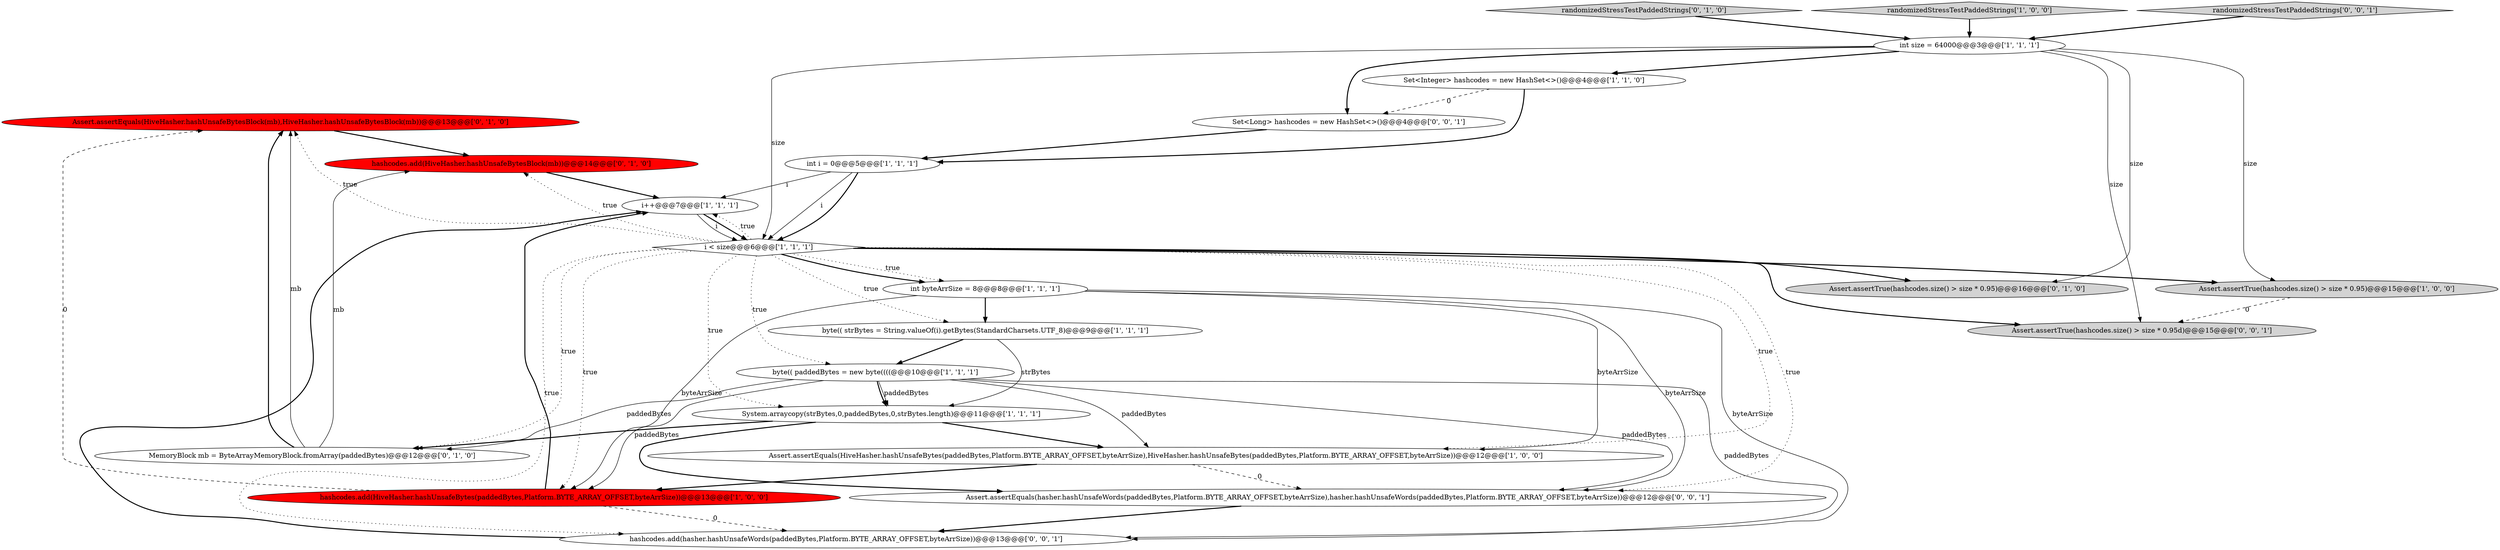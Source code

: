 digraph {
14 [style = filled, label = "Assert.assertEquals(HiveHasher.hashUnsafeBytesBlock(mb),HiveHasher.hashUnsafeBytesBlock(mb))@@@13@@@['0', '1', '0']", fillcolor = red, shape = ellipse image = "AAA1AAABBB2BBB"];
18 [style = filled, label = "Set<Long> hashcodes = new HashSet<>()@@@4@@@['0', '0', '1']", fillcolor = white, shape = ellipse image = "AAA0AAABBB3BBB"];
9 [style = filled, label = "byte(( strBytes = String.valueOf(i).getBytes(StandardCharsets.UTF_8)@@@9@@@['1', '1', '1']", fillcolor = white, shape = ellipse image = "AAA0AAABBB1BBB"];
16 [style = filled, label = "randomizedStressTestPaddedStrings['0', '1', '0']", fillcolor = lightgray, shape = diamond image = "AAA0AAABBB2BBB"];
10 [style = filled, label = "Assert.assertEquals(HiveHasher.hashUnsafeBytes(paddedBytes,Platform.BYTE_ARRAY_OFFSET,byteArrSize),HiveHasher.hashUnsafeBytes(paddedBytes,Platform.BYTE_ARRAY_OFFSET,byteArrSize))@@@12@@@['1', '0', '0']", fillcolor = white, shape = ellipse image = "AAA0AAABBB1BBB"];
12 [style = filled, label = "hashcodes.add(HiveHasher.hashUnsafeBytes(paddedBytes,Platform.BYTE_ARRAY_OFFSET,byteArrSize))@@@13@@@['1', '0', '0']", fillcolor = red, shape = ellipse image = "AAA1AAABBB1BBB"];
17 [style = filled, label = "MemoryBlock mb = ByteArrayMemoryBlock.fromArray(paddedBytes)@@@12@@@['0', '1', '0']", fillcolor = white, shape = ellipse image = "AAA0AAABBB2BBB"];
13 [style = filled, label = "Assert.assertTrue(hashcodes.size() > size * 0.95)@@@16@@@['0', '1', '0']", fillcolor = lightgray, shape = ellipse image = "AAA0AAABBB2BBB"];
15 [style = filled, label = "hashcodes.add(HiveHasher.hashUnsafeBytesBlock(mb))@@@14@@@['0', '1', '0']", fillcolor = red, shape = ellipse image = "AAA1AAABBB2BBB"];
6 [style = filled, label = "randomizedStressTestPaddedStrings['1', '0', '0']", fillcolor = lightgray, shape = diamond image = "AAA0AAABBB1BBB"];
2 [style = filled, label = "System.arraycopy(strBytes,0,paddedBytes,0,strBytes.length)@@@11@@@['1', '1', '1']", fillcolor = white, shape = ellipse image = "AAA0AAABBB1BBB"];
7 [style = filled, label = "int size = 64000@@@3@@@['1', '1', '1']", fillcolor = white, shape = ellipse image = "AAA0AAABBB1BBB"];
5 [style = filled, label = "i < size@@@6@@@['1', '1', '1']", fillcolor = white, shape = diamond image = "AAA0AAABBB1BBB"];
11 [style = filled, label = "Set<Integer> hashcodes = new HashSet<>()@@@4@@@['1', '1', '0']", fillcolor = white, shape = ellipse image = "AAA0AAABBB1BBB"];
19 [style = filled, label = "Assert.assertTrue(hashcodes.size() > size * 0.95d)@@@15@@@['0', '0', '1']", fillcolor = lightgray, shape = ellipse image = "AAA0AAABBB3BBB"];
1 [style = filled, label = "i++@@@7@@@['1', '1', '1']", fillcolor = white, shape = ellipse image = "AAA0AAABBB1BBB"];
21 [style = filled, label = "Assert.assertEquals(hasher.hashUnsafeWords(paddedBytes,Platform.BYTE_ARRAY_OFFSET,byteArrSize),hasher.hashUnsafeWords(paddedBytes,Platform.BYTE_ARRAY_OFFSET,byteArrSize))@@@12@@@['0', '0', '1']", fillcolor = white, shape = ellipse image = "AAA0AAABBB3BBB"];
0 [style = filled, label = "int byteArrSize = 8@@@8@@@['1', '1', '1']", fillcolor = white, shape = ellipse image = "AAA0AAABBB1BBB"];
8 [style = filled, label = "byte(( paddedBytes = new byte((((@@@10@@@['1', '1', '1']", fillcolor = white, shape = ellipse image = "AAA0AAABBB1BBB"];
3 [style = filled, label = "int i = 0@@@5@@@['1', '1', '1']", fillcolor = white, shape = ellipse image = "AAA0AAABBB1BBB"];
4 [style = filled, label = "Assert.assertTrue(hashcodes.size() > size * 0.95)@@@15@@@['1', '0', '0']", fillcolor = lightgray, shape = ellipse image = "AAA0AAABBB1BBB"];
22 [style = filled, label = "hashcodes.add(hasher.hashUnsafeWords(paddedBytes,Platform.BYTE_ARRAY_OFFSET,byteArrSize))@@@13@@@['0', '0', '1']", fillcolor = white, shape = ellipse image = "AAA0AAABBB3BBB"];
20 [style = filled, label = "randomizedStressTestPaddedStrings['0', '0', '1']", fillcolor = lightgray, shape = diamond image = "AAA0AAABBB3BBB"];
1->5 [style = bold, label=""];
2->17 [style = bold, label=""];
5->17 [style = dotted, label="true"];
5->22 [style = dotted, label="true"];
5->14 [style = dotted, label="true"];
18->3 [style = bold, label=""];
0->9 [style = bold, label=""];
7->11 [style = bold, label=""];
0->21 [style = solid, label="byteArrSize"];
10->21 [style = dashed, label="0"];
3->5 [style = solid, label="i"];
5->10 [style = dotted, label="true"];
5->1 [style = dotted, label="true"];
1->5 [style = solid, label="i"];
16->7 [style = bold, label=""];
8->22 [style = solid, label="paddedBytes"];
3->1 [style = solid, label="i"];
5->0 [style = dotted, label="true"];
5->12 [style = dotted, label="true"];
0->22 [style = solid, label="byteArrSize"];
9->8 [style = bold, label=""];
2->10 [style = bold, label=""];
12->1 [style = bold, label=""];
5->15 [style = dotted, label="true"];
7->19 [style = solid, label="size"];
7->4 [style = solid, label="size"];
5->19 [style = bold, label=""];
8->17 [style = solid, label="paddedBytes"];
3->5 [style = bold, label=""];
17->15 [style = solid, label="mb"];
12->14 [style = dashed, label="0"];
5->0 [style = bold, label=""];
8->2 [style = bold, label=""];
11->3 [style = bold, label=""];
17->14 [style = bold, label=""];
10->12 [style = bold, label=""];
2->21 [style = bold, label=""];
21->22 [style = bold, label=""];
8->12 [style = solid, label="paddedBytes"];
5->13 [style = bold, label=""];
7->13 [style = solid, label="size"];
5->4 [style = bold, label=""];
11->18 [style = dashed, label="0"];
8->10 [style = solid, label="paddedBytes"];
8->2 [style = solid, label="paddedBytes"];
7->5 [style = solid, label="size"];
12->22 [style = dashed, label="0"];
7->18 [style = bold, label=""];
8->21 [style = solid, label="paddedBytes"];
5->9 [style = dotted, label="true"];
4->19 [style = dashed, label="0"];
9->2 [style = solid, label="strBytes"];
0->10 [style = solid, label="byteArrSize"];
14->15 [style = bold, label=""];
5->21 [style = dotted, label="true"];
22->1 [style = bold, label=""];
20->7 [style = bold, label=""];
6->7 [style = bold, label=""];
5->8 [style = dotted, label="true"];
17->14 [style = solid, label="mb"];
0->12 [style = solid, label="byteArrSize"];
5->2 [style = dotted, label="true"];
15->1 [style = bold, label=""];
}
